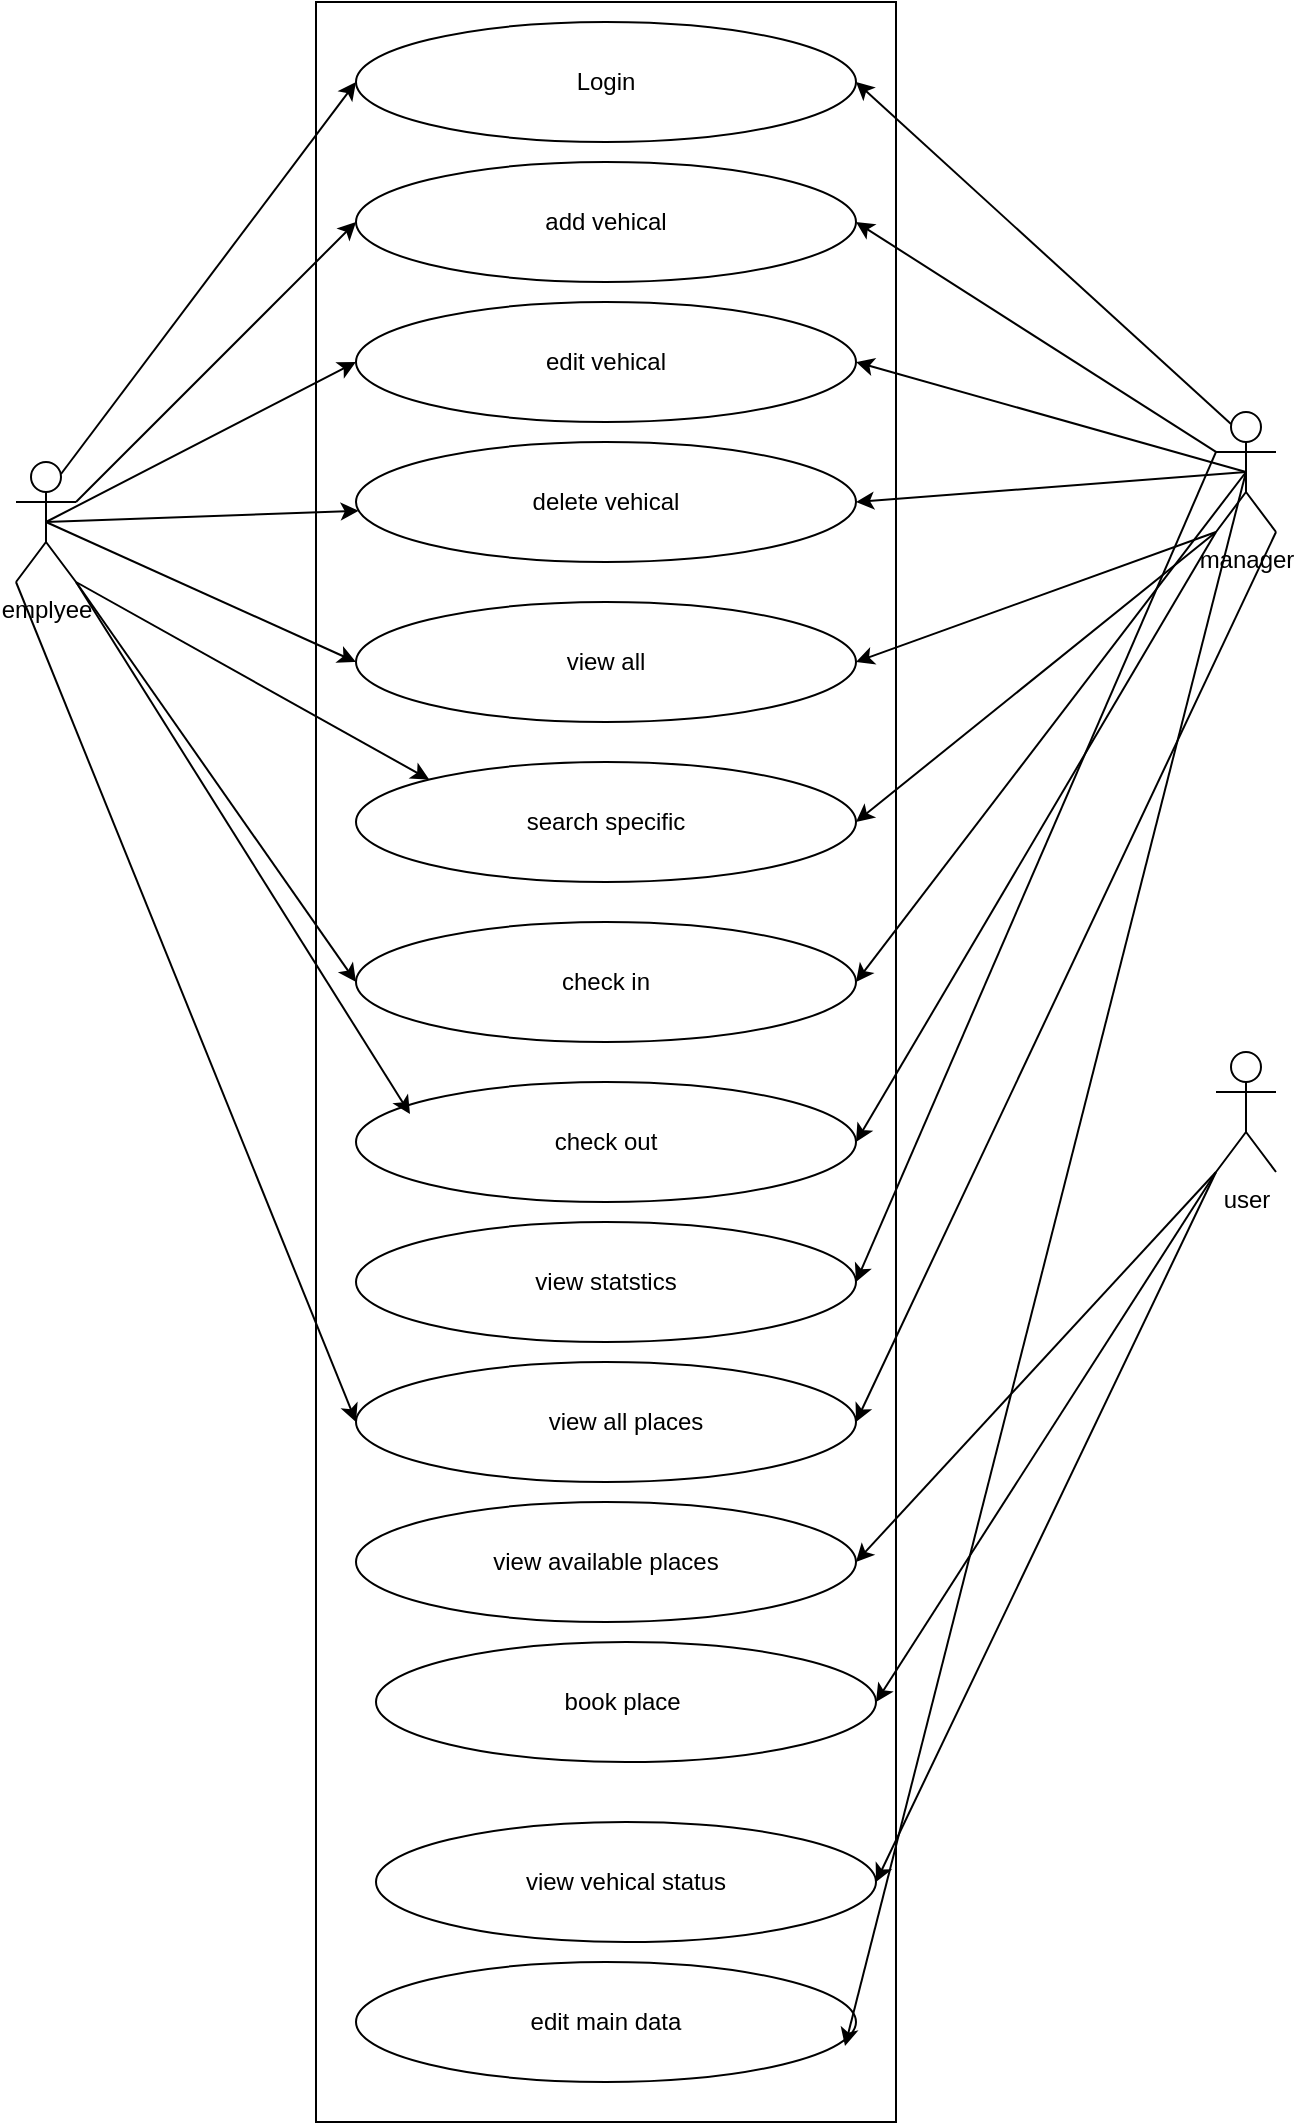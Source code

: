 <mxfile>
    <diagram id="EoRMO6t6GuO3sSa1rve2" name="Page-1">
        <mxGraphModel dx="1794" dy="1198" grid="1" gridSize="10" guides="1" tooltips="1" connect="1" arrows="1" fold="1" page="1" pageScale="1" pageWidth="850" pageHeight="1100" math="0" shadow="0">
            <root>
                <mxCell id="0"/>
                <mxCell id="1" parent="0"/>
                <mxCell id="2" value="emplyee&lt;div&gt;&lt;br&gt;&lt;/div&gt;" style="shape=umlActor;verticalLabelPosition=bottom;verticalAlign=top;html=1;outlineConnect=0;" vertex="1" parent="1">
                    <mxGeometry x="130" y="270" width="30" height="60" as="geometry"/>
                </mxCell>
                <mxCell id="3" value="manager&lt;div&gt;&lt;br&gt;&lt;/div&gt;" style="shape=umlActor;verticalLabelPosition=bottom;verticalAlign=top;html=1;outlineConnect=0;" vertex="1" parent="1">
                    <mxGeometry x="730" y="245" width="30" height="60" as="geometry"/>
                </mxCell>
                <mxCell id="4" value="" style="rounded=0;whiteSpace=wrap;html=1;" vertex="1" parent="1">
                    <mxGeometry x="280" y="40" width="290" height="1060" as="geometry"/>
                </mxCell>
                <mxCell id="60" style="edgeStyle=none;html=1;exitX=0;exitY=1;exitDx=0;exitDy=0;exitPerimeter=0;entryX=1;entryY=0.5;entryDx=0;entryDy=0;" edge="1" parent="1" source="10" target="58">
                    <mxGeometry relative="1" as="geometry"/>
                </mxCell>
                <mxCell id="65" style="edgeStyle=none;html=1;exitX=0;exitY=1;exitDx=0;exitDy=0;exitPerimeter=0;entryX=1;entryY=0.5;entryDx=0;entryDy=0;" edge="1" parent="1" source="10" target="61">
                    <mxGeometry relative="1" as="geometry"/>
                </mxCell>
                <mxCell id="66" style="edgeStyle=none;html=1;exitX=0;exitY=1;exitDx=0;exitDy=0;exitPerimeter=0;entryX=1;entryY=0.5;entryDx=0;entryDy=0;" edge="1" parent="1" source="10" target="62">
                    <mxGeometry relative="1" as="geometry"/>
                </mxCell>
                <mxCell id="10" value="user" style="shape=umlActor;verticalLabelPosition=bottom;verticalAlign=top;html=1;outlineConnect=0;" vertex="1" parent="1">
                    <mxGeometry x="730" y="565" width="30" height="60" as="geometry"/>
                </mxCell>
                <mxCell id="12" value="" style="ellipse;whiteSpace=wrap;html=1;" vertex="1" parent="1">
                    <mxGeometry x="300" y="50" width="250" height="60" as="geometry"/>
                </mxCell>
                <mxCell id="13" value="" style="ellipse;whiteSpace=wrap;html=1;" vertex="1" parent="1">
                    <mxGeometry x="300" y="120" width="250" height="60" as="geometry"/>
                </mxCell>
                <mxCell id="14" value="" style="ellipse;whiteSpace=wrap;html=1;" vertex="1" parent="1">
                    <mxGeometry x="300" y="190" width="250" height="60" as="geometry"/>
                </mxCell>
                <mxCell id="15" value="" style="ellipse;whiteSpace=wrap;html=1;" vertex="1" parent="1">
                    <mxGeometry x="300" y="260" width="250" height="60" as="geometry"/>
                </mxCell>
                <mxCell id="16" value="" style="ellipse;whiteSpace=wrap;html=1;" vertex="1" parent="1">
                    <mxGeometry x="300" y="340" width="250" height="60" as="geometry"/>
                </mxCell>
                <mxCell id="17" value="" style="ellipse;whiteSpace=wrap;html=1;" vertex="1" parent="1">
                    <mxGeometry x="300" y="420" width="250" height="60" as="geometry"/>
                </mxCell>
                <mxCell id="18" value="" style="ellipse;whiteSpace=wrap;html=1;" vertex="1" parent="1">
                    <mxGeometry x="300" y="500" width="250" height="60" as="geometry"/>
                </mxCell>
                <mxCell id="19" value="" style="ellipse;whiteSpace=wrap;html=1;" vertex="1" parent="1">
                    <mxGeometry x="300" y="580" width="250" height="60" as="geometry"/>
                </mxCell>
                <mxCell id="20" value="" style="ellipse;whiteSpace=wrap;html=1;" vertex="1" parent="1">
                    <mxGeometry x="300" y="650" width="250" height="60" as="geometry"/>
                </mxCell>
                <mxCell id="21" value="Login" style="text;html=1;align=center;verticalAlign=middle;whiteSpace=wrap;rounded=0;glass=0;fillColor=none;" vertex="1" parent="1">
                    <mxGeometry x="360" y="65" width="130" height="30" as="geometry"/>
                </mxCell>
                <mxCell id="22" value="add vehical" style="text;html=1;align=center;verticalAlign=middle;whiteSpace=wrap;rounded=0;glass=0;fillColor=none;" vertex="1" parent="1">
                    <mxGeometry x="360" y="135" width="130" height="30" as="geometry"/>
                </mxCell>
                <mxCell id="23" value="edit vehical" style="text;html=1;align=center;verticalAlign=middle;whiteSpace=wrap;rounded=0;glass=0;fillColor=none;" vertex="1" parent="1">
                    <mxGeometry x="360" y="205" width="130" height="30" as="geometry"/>
                </mxCell>
                <mxCell id="27" style="edgeStyle=none;html=1;exitX=0.75;exitY=0.1;exitDx=0;exitDy=0;exitPerimeter=0;entryX=0;entryY=0.5;entryDx=0;entryDy=0;" edge="1" parent="1" source="2" target="12">
                    <mxGeometry relative="1" as="geometry"/>
                </mxCell>
                <mxCell id="28" style="edgeStyle=none;html=1;exitX=0.25;exitY=0.1;exitDx=0;exitDy=0;exitPerimeter=0;entryX=1;entryY=0.5;entryDx=0;entryDy=0;" edge="1" parent="1" source="3" target="12">
                    <mxGeometry relative="1" as="geometry"/>
                </mxCell>
                <mxCell id="29" style="edgeStyle=none;html=1;exitX=1;exitY=0.333;exitDx=0;exitDy=0;exitPerimeter=0;entryX=0;entryY=0.5;entryDx=0;entryDy=0;" edge="1" parent="1" source="2" target="13">
                    <mxGeometry relative="1" as="geometry"/>
                </mxCell>
                <mxCell id="30" style="edgeStyle=none;html=1;exitX=0;exitY=0.333;exitDx=0;exitDy=0;exitPerimeter=0;entryX=1;entryY=0.5;entryDx=0;entryDy=0;" edge="1" parent="1" source="3" target="13">
                    <mxGeometry relative="1" as="geometry"/>
                </mxCell>
                <mxCell id="31" style="edgeStyle=none;html=1;exitX=0.5;exitY=0.5;exitDx=0;exitDy=0;exitPerimeter=0;entryX=0;entryY=0.5;entryDx=0;entryDy=0;" edge="1" parent="1" source="2" target="14">
                    <mxGeometry relative="1" as="geometry"/>
                </mxCell>
                <mxCell id="32" style="edgeStyle=none;html=1;exitX=0.5;exitY=0.5;exitDx=0;exitDy=0;exitPerimeter=0;entryX=1;entryY=0.5;entryDx=0;entryDy=0;" edge="1" parent="1" source="3" target="14">
                    <mxGeometry relative="1" as="geometry"/>
                </mxCell>
                <mxCell id="33" style="edgeStyle=none;html=1;exitX=0.5;exitY=0.5;exitDx=0;exitDy=0;exitPerimeter=0;" edge="1" parent="1" source="2" target="15">
                    <mxGeometry relative="1" as="geometry"/>
                </mxCell>
                <mxCell id="34" value="delete vehical" style="text;html=1;align=center;verticalAlign=middle;whiteSpace=wrap;rounded=0;glass=0;fillColor=none;" vertex="1" parent="1">
                    <mxGeometry x="360" y="275" width="130" height="30" as="geometry"/>
                </mxCell>
                <mxCell id="35" style="edgeStyle=none;html=1;exitX=0.5;exitY=0.5;exitDx=0;exitDy=0;exitPerimeter=0;entryX=1;entryY=0.5;entryDx=0;entryDy=0;" edge="1" parent="1" source="3" target="15">
                    <mxGeometry relative="1" as="geometry"/>
                </mxCell>
                <mxCell id="36" value="view all" style="text;html=1;align=center;verticalAlign=middle;whiteSpace=wrap;rounded=0;glass=0;fillColor=none;" vertex="1" parent="1">
                    <mxGeometry x="360" y="355" width="130" height="30" as="geometry"/>
                </mxCell>
                <mxCell id="37" style="edgeStyle=none;html=1;exitX=0.5;exitY=0.5;exitDx=0;exitDy=0;exitPerimeter=0;entryX=0;entryY=0.5;entryDx=0;entryDy=0;" edge="1" parent="1" source="2" target="16">
                    <mxGeometry relative="1" as="geometry"/>
                </mxCell>
                <mxCell id="38" style="edgeStyle=none;html=1;exitX=0;exitY=1;exitDx=0;exitDy=0;exitPerimeter=0;entryX=1;entryY=0.5;entryDx=0;entryDy=0;" edge="1" parent="1" source="3" target="16">
                    <mxGeometry relative="1" as="geometry"/>
                </mxCell>
                <mxCell id="39" value="search specific" style="text;html=1;align=center;verticalAlign=middle;whiteSpace=wrap;rounded=0;glass=0;fillColor=none;" vertex="1" parent="1">
                    <mxGeometry x="360" y="435" width="130" height="30" as="geometry"/>
                </mxCell>
                <mxCell id="40" style="edgeStyle=none;html=1;exitX=1;exitY=1;exitDx=0;exitDy=0;exitPerimeter=0;entryX=0;entryY=0;entryDx=0;entryDy=0;" edge="1" parent="1" source="2" target="17">
                    <mxGeometry relative="1" as="geometry"/>
                </mxCell>
                <mxCell id="41" style="edgeStyle=none;html=1;exitX=0;exitY=1;exitDx=0;exitDy=0;exitPerimeter=0;entryX=1;entryY=0.5;entryDx=0;entryDy=0;" edge="1" parent="1" source="3" target="17">
                    <mxGeometry relative="1" as="geometry"/>
                </mxCell>
                <mxCell id="45" style="edgeStyle=none;html=1;exitX=1;exitY=1;exitDx=0;exitDy=0;exitPerimeter=0;entryX=0;entryY=0.5;entryDx=0;entryDy=0;" edge="1" parent="1" source="2" target="18">
                    <mxGeometry relative="1" as="geometry"/>
                </mxCell>
                <mxCell id="46" style="edgeStyle=none;html=1;exitX=0.5;exitY=0.5;exitDx=0;exitDy=0;exitPerimeter=0;entryX=1;entryY=0.5;entryDx=0;entryDy=0;" edge="1" parent="1" source="3" target="18">
                    <mxGeometry relative="1" as="geometry"/>
                </mxCell>
                <mxCell id="47" value="check in" style="text;html=1;align=center;verticalAlign=middle;whiteSpace=wrap;rounded=0;glass=0;fillColor=none;" vertex="1" parent="1">
                    <mxGeometry x="360" y="515" width="130" height="30" as="geometry"/>
                </mxCell>
                <mxCell id="48" value="check out" style="text;html=1;align=center;verticalAlign=middle;whiteSpace=wrap;rounded=0;glass=0;fillColor=none;" vertex="1" parent="1">
                    <mxGeometry x="360" y="595" width="130" height="30" as="geometry"/>
                </mxCell>
                <mxCell id="49" style="edgeStyle=none;html=1;exitX=1;exitY=1;exitDx=0;exitDy=0;exitPerimeter=0;entryX=0.108;entryY=0.267;entryDx=0;entryDy=0;entryPerimeter=0;" edge="1" parent="1" source="2" target="19">
                    <mxGeometry relative="1" as="geometry"/>
                </mxCell>
                <mxCell id="50" style="edgeStyle=none;html=1;exitX=0;exitY=1;exitDx=0;exitDy=0;exitPerimeter=0;entryX=1;entryY=0.5;entryDx=0;entryDy=0;" edge="1" parent="1" source="3" target="19">
                    <mxGeometry relative="1" as="geometry"/>
                </mxCell>
                <mxCell id="51" value="view statstics" style="text;html=1;align=center;verticalAlign=middle;whiteSpace=wrap;rounded=0;glass=0;fillColor=none;" vertex="1" parent="1">
                    <mxGeometry x="360" y="665" width="130" height="30" as="geometry"/>
                </mxCell>
                <mxCell id="52" style="edgeStyle=none;html=1;exitX=0;exitY=0.333;exitDx=0;exitDy=0;exitPerimeter=0;entryX=1;entryY=0.5;entryDx=0;entryDy=0;" edge="1" parent="1" source="3" target="20">
                    <mxGeometry relative="1" as="geometry"/>
                </mxCell>
                <mxCell id="53" value="" style="ellipse;whiteSpace=wrap;html=1;" vertex="1" parent="1">
                    <mxGeometry x="300" y="720" width="250" height="60" as="geometry"/>
                </mxCell>
                <mxCell id="54" value="view all places" style="text;html=1;align=center;verticalAlign=middle;whiteSpace=wrap;rounded=0;glass=0;fillColor=none;" vertex="1" parent="1">
                    <mxGeometry x="370" y="735" width="130" height="30" as="geometry"/>
                </mxCell>
                <mxCell id="55" style="edgeStyle=none;html=1;exitX=0;exitY=1;exitDx=0;exitDy=0;exitPerimeter=0;entryX=0;entryY=0.5;entryDx=0;entryDy=0;" edge="1" parent="1" source="2" target="53">
                    <mxGeometry relative="1" as="geometry"/>
                </mxCell>
                <mxCell id="56" style="edgeStyle=none;html=1;exitX=1;exitY=1;exitDx=0;exitDy=0;exitPerimeter=0;entryX=1;entryY=0.5;entryDx=0;entryDy=0;" edge="1" parent="1" source="3" target="53">
                    <mxGeometry relative="1" as="geometry"/>
                </mxCell>
                <mxCell id="58" value="" style="ellipse;whiteSpace=wrap;html=1;" vertex="1" parent="1">
                    <mxGeometry x="300" y="790" width="250" height="60" as="geometry"/>
                </mxCell>
                <mxCell id="59" value="view available places" style="text;html=1;align=center;verticalAlign=middle;whiteSpace=wrap;rounded=0;glass=0;fillColor=none;" vertex="1" parent="1">
                    <mxGeometry x="360" y="805" width="130" height="30" as="geometry"/>
                </mxCell>
                <mxCell id="61" value="" style="ellipse;whiteSpace=wrap;html=1;" vertex="1" parent="1">
                    <mxGeometry x="310" y="860" width="250" height="60" as="geometry"/>
                </mxCell>
                <mxCell id="62" value="" style="ellipse;whiteSpace=wrap;html=1;" vertex="1" parent="1">
                    <mxGeometry x="310" y="950" width="250" height="60" as="geometry"/>
                </mxCell>
                <mxCell id="63" value="book place&amp;nbsp;" style="text;html=1;align=center;verticalAlign=middle;whiteSpace=wrap;rounded=0;glass=0;fillColor=none;" vertex="1" parent="1">
                    <mxGeometry x="370" y="875" width="130" height="30" as="geometry"/>
                </mxCell>
                <mxCell id="64" value="view vehical status" style="text;html=1;align=center;verticalAlign=middle;whiteSpace=wrap;rounded=0;glass=0;fillColor=none;" vertex="1" parent="1">
                    <mxGeometry x="370" y="965" width="130" height="30" as="geometry"/>
                </mxCell>
                <mxCell id="67" value="" style="ellipse;whiteSpace=wrap;html=1;" vertex="1" parent="1">
                    <mxGeometry x="300" y="1020" width="250" height="60" as="geometry"/>
                </mxCell>
                <mxCell id="68" value="edit main data" style="text;html=1;align=center;verticalAlign=middle;whiteSpace=wrap;rounded=0;glass=0;fillColor=none;" vertex="1" parent="1">
                    <mxGeometry x="360" y="1035" width="130" height="30" as="geometry"/>
                </mxCell>
                <mxCell id="69" style="edgeStyle=none;html=1;exitX=0.5;exitY=0.5;exitDx=0;exitDy=0;exitPerimeter=0;entryX=0.978;entryY=0.7;entryDx=0;entryDy=0;entryPerimeter=0;" edge="1" parent="1" source="3" target="67">
                    <mxGeometry relative="1" as="geometry"/>
                </mxCell>
            </root>
        </mxGraphModel>
    </diagram>
</mxfile>